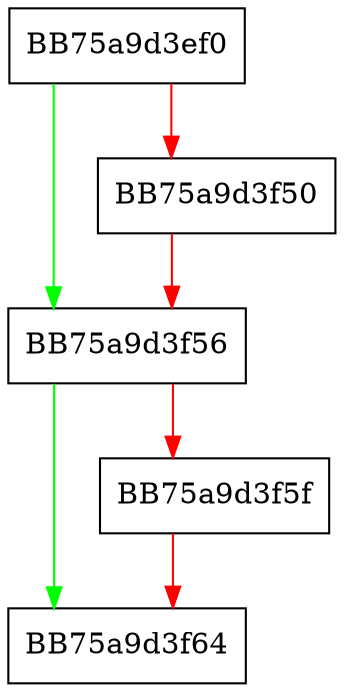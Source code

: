 digraph update_process_event {
  node [shape="box"];
  graph [splines=ortho];
  BB75a9d3ef0 -> BB75a9d3f56 [color="green"];
  BB75a9d3ef0 -> BB75a9d3f50 [color="red"];
  BB75a9d3f50 -> BB75a9d3f56 [color="red"];
  BB75a9d3f56 -> BB75a9d3f64 [color="green"];
  BB75a9d3f56 -> BB75a9d3f5f [color="red"];
  BB75a9d3f5f -> BB75a9d3f64 [color="red"];
}